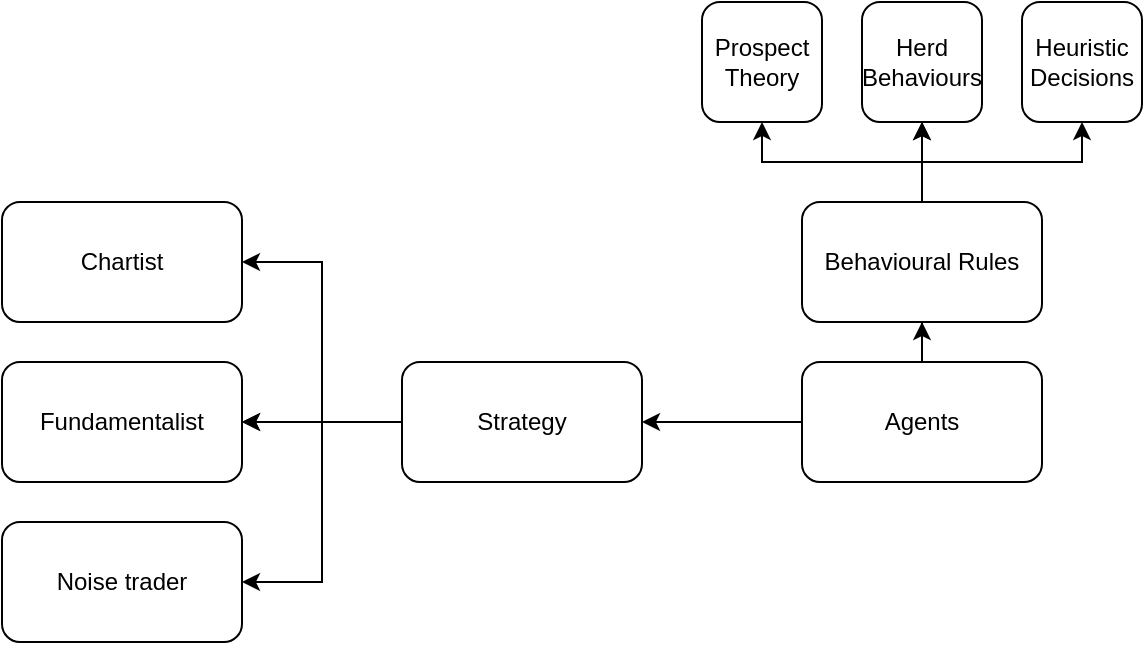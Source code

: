 <mxfile version="26.3.0">
  <diagram name="Page-1" id="KlvJ_ZtWi_6_skd0xNUw">
    <mxGraphModel dx="867" dy="452" grid="1" gridSize="10" guides="1" tooltips="1" connect="1" arrows="1" fold="1" page="1" pageScale="1" pageWidth="3300" pageHeight="4681" math="0" shadow="0">
      <root>
        <mxCell id="0" />
        <mxCell id="1" parent="0" />
        <mxCell id="tXSgrvyaVrMiq4xXwk9L-5" value="" style="edgeStyle=orthogonalEdgeStyle;rounded=0;orthogonalLoop=1;jettySize=auto;html=1;" edge="1" parent="1" source="tXSgrvyaVrMiq4xXwk9L-1" target="tXSgrvyaVrMiq4xXwk9L-4">
          <mxGeometry relative="1" as="geometry" />
        </mxCell>
        <mxCell id="tXSgrvyaVrMiq4xXwk9L-18" value="" style="edgeStyle=orthogonalEdgeStyle;rounded=0;orthogonalLoop=1;jettySize=auto;html=1;" edge="1" parent="1" source="tXSgrvyaVrMiq4xXwk9L-1" target="tXSgrvyaVrMiq4xXwk9L-17">
          <mxGeometry relative="1" as="geometry" />
        </mxCell>
        <mxCell id="tXSgrvyaVrMiq4xXwk9L-1" value="Agents" style="rounded=1;whiteSpace=wrap;html=1;" vertex="1" parent="1">
          <mxGeometry x="580" y="310" width="120" height="60" as="geometry" />
        </mxCell>
        <mxCell id="tXSgrvyaVrMiq4xXwk9L-7" value="" style="edgeStyle=orthogonalEdgeStyle;rounded=0;orthogonalLoop=1;jettySize=auto;html=1;" edge="1" parent="1" source="tXSgrvyaVrMiq4xXwk9L-4" target="tXSgrvyaVrMiq4xXwk9L-6">
          <mxGeometry relative="1" as="geometry">
            <Array as="points">
              <mxPoint x="640" y="210" />
              <mxPoint x="560" y="210" />
            </Array>
          </mxGeometry>
        </mxCell>
        <mxCell id="tXSgrvyaVrMiq4xXwk9L-10" value="" style="edgeStyle=orthogonalEdgeStyle;rounded=0;orthogonalLoop=1;jettySize=auto;html=1;entryX=0.5;entryY=1;entryDx=0;entryDy=0;" edge="1" parent="1" source="tXSgrvyaVrMiq4xXwk9L-4" target="tXSgrvyaVrMiq4xXwk9L-11">
          <mxGeometry relative="1" as="geometry" />
        </mxCell>
        <mxCell id="tXSgrvyaVrMiq4xXwk9L-13" value="" style="edgeStyle=orthogonalEdgeStyle;rounded=0;orthogonalLoop=1;jettySize=auto;html=1;" edge="1" parent="1" source="tXSgrvyaVrMiq4xXwk9L-4" target="tXSgrvyaVrMiq4xXwk9L-11">
          <mxGeometry relative="1" as="geometry" />
        </mxCell>
        <mxCell id="tXSgrvyaVrMiq4xXwk9L-4" value="Behavioural Rules" style="whiteSpace=wrap;html=1;rounded=1;" vertex="1" parent="1">
          <mxGeometry x="580" y="230" width="120" height="60" as="geometry" />
        </mxCell>
        <mxCell id="tXSgrvyaVrMiq4xXwk9L-6" value="Prospect Theory" style="whiteSpace=wrap;html=1;rounded=1;" vertex="1" parent="1">
          <mxGeometry x="530" y="130" width="60" height="60" as="geometry" />
        </mxCell>
        <mxCell id="tXSgrvyaVrMiq4xXwk9L-11" value="Herd Behaviours" style="whiteSpace=wrap;html=1;rounded=1;" vertex="1" parent="1">
          <mxGeometry x="610" y="130" width="60" height="60" as="geometry" />
        </mxCell>
        <mxCell id="tXSgrvyaVrMiq4xXwk9L-14" value="Heuristic&lt;div&gt;Decisions&lt;/div&gt;" style="whiteSpace=wrap;html=1;rounded=1;" vertex="1" parent="1">
          <mxGeometry x="690" y="130" width="60" height="60" as="geometry" />
        </mxCell>
        <mxCell id="tXSgrvyaVrMiq4xXwk9L-16" value="" style="edgeStyle=orthogonalEdgeStyle;rounded=0;orthogonalLoop=1;jettySize=auto;html=1;entryX=0.5;entryY=1;entryDx=0;entryDy=0;" edge="1" parent="1" target="tXSgrvyaVrMiq4xXwk9L-14">
          <mxGeometry relative="1" as="geometry">
            <mxPoint x="640" y="230" as="sourcePoint" />
            <mxPoint x="650" y="200" as="targetPoint" />
            <Array as="points">
              <mxPoint x="640" y="210" />
              <mxPoint x="720" y="210" />
            </Array>
          </mxGeometry>
        </mxCell>
        <mxCell id="tXSgrvyaVrMiq4xXwk9L-20" value="" style="edgeStyle=orthogonalEdgeStyle;rounded=0;orthogonalLoop=1;jettySize=auto;html=1;" edge="1" parent="1" source="tXSgrvyaVrMiq4xXwk9L-17" target="tXSgrvyaVrMiq4xXwk9L-19">
          <mxGeometry relative="1" as="geometry" />
        </mxCell>
        <mxCell id="tXSgrvyaVrMiq4xXwk9L-21" value="" style="edgeStyle=orthogonalEdgeStyle;rounded=0;orthogonalLoop=1;jettySize=auto;html=1;" edge="1" parent="1" source="tXSgrvyaVrMiq4xXwk9L-17" target="tXSgrvyaVrMiq4xXwk9L-19">
          <mxGeometry relative="1" as="geometry" />
        </mxCell>
        <mxCell id="tXSgrvyaVrMiq4xXwk9L-26" value="" style="edgeStyle=orthogonalEdgeStyle;rounded=0;orthogonalLoop=1;jettySize=auto;html=1;exitX=0;exitY=0.5;exitDx=0;exitDy=0;" edge="1" parent="1" source="tXSgrvyaVrMiq4xXwk9L-17" target="tXSgrvyaVrMiq4xXwk9L-25">
          <mxGeometry relative="1" as="geometry">
            <Array as="points">
              <mxPoint x="340" y="340" />
              <mxPoint x="340" y="260" />
            </Array>
          </mxGeometry>
        </mxCell>
        <mxCell id="tXSgrvyaVrMiq4xXwk9L-17" value="Strategy" style="rounded=1;whiteSpace=wrap;html=1;" vertex="1" parent="1">
          <mxGeometry x="380" y="310" width="120" height="60" as="geometry" />
        </mxCell>
        <mxCell id="tXSgrvyaVrMiq4xXwk9L-19" value="Fundamentalist" style="rounded=1;whiteSpace=wrap;html=1;" vertex="1" parent="1">
          <mxGeometry x="180" y="310" width="120" height="60" as="geometry" />
        </mxCell>
        <mxCell id="tXSgrvyaVrMiq4xXwk9L-25" value="Chartist" style="whiteSpace=wrap;html=1;rounded=1;" vertex="1" parent="1">
          <mxGeometry x="180" y="230" width="120" height="60" as="geometry" />
        </mxCell>
        <mxCell id="tXSgrvyaVrMiq4xXwk9L-27" value="Noise trader" style="whiteSpace=wrap;html=1;rounded=1;" vertex="1" parent="1">
          <mxGeometry x="180" y="390" width="120" height="60" as="geometry" />
        </mxCell>
        <mxCell id="tXSgrvyaVrMiq4xXwk9L-28" value="" style="edgeStyle=orthogonalEdgeStyle;rounded=0;orthogonalLoop=1;jettySize=auto;html=1;exitX=0;exitY=0.5;exitDx=0;exitDy=0;entryX=1;entryY=0.5;entryDx=0;entryDy=0;" edge="1" parent="1" source="tXSgrvyaVrMiq4xXwk9L-17" target="tXSgrvyaVrMiq4xXwk9L-27">
          <mxGeometry relative="1" as="geometry">
            <mxPoint x="390" y="350" as="sourcePoint" />
            <mxPoint x="310" y="270" as="targetPoint" />
            <Array as="points">
              <mxPoint x="340" y="340" />
              <mxPoint x="340" y="420" />
            </Array>
          </mxGeometry>
        </mxCell>
      </root>
    </mxGraphModel>
  </diagram>
</mxfile>
